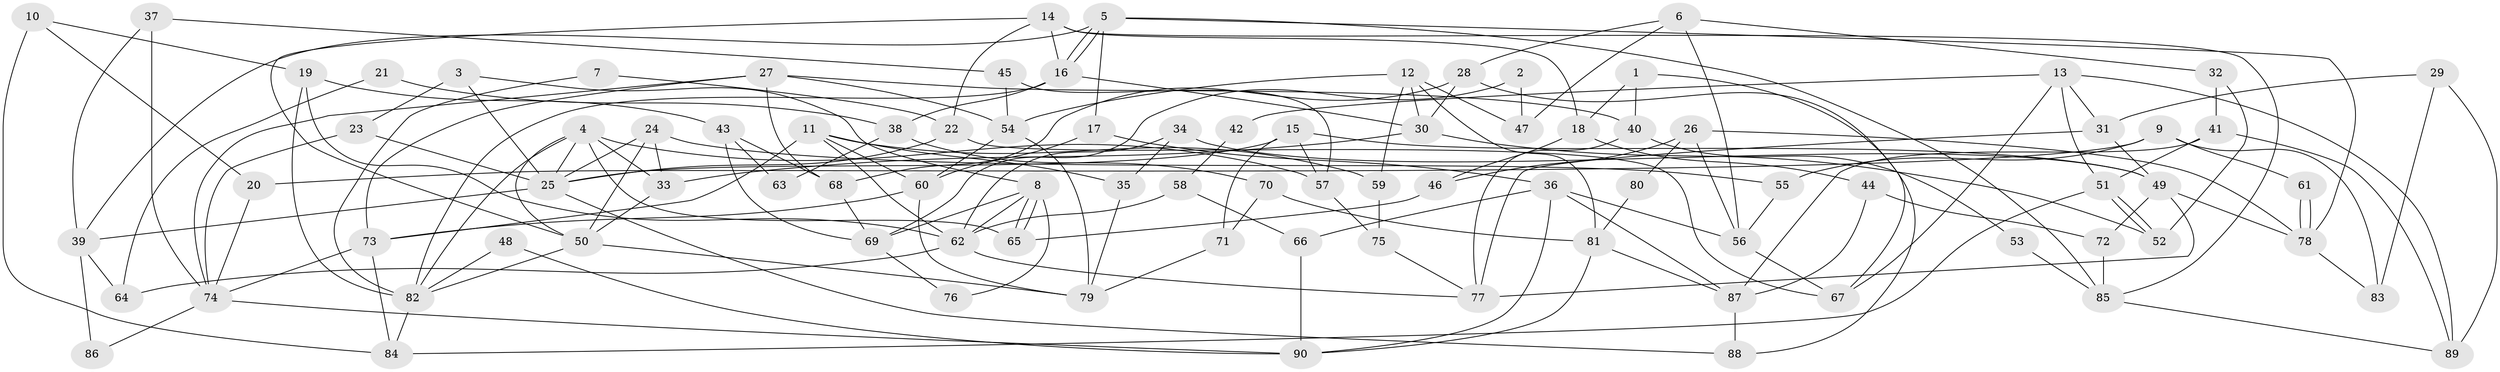 // Generated by graph-tools (version 1.1) at 2025/50/03/09/25 03:50:13]
// undirected, 90 vertices, 180 edges
graph export_dot {
graph [start="1"]
  node [color=gray90,style=filled];
  1;
  2;
  3;
  4;
  5;
  6;
  7;
  8;
  9;
  10;
  11;
  12;
  13;
  14;
  15;
  16;
  17;
  18;
  19;
  20;
  21;
  22;
  23;
  24;
  25;
  26;
  27;
  28;
  29;
  30;
  31;
  32;
  33;
  34;
  35;
  36;
  37;
  38;
  39;
  40;
  41;
  42;
  43;
  44;
  45;
  46;
  47;
  48;
  49;
  50;
  51;
  52;
  53;
  54;
  55;
  56;
  57;
  58;
  59;
  60;
  61;
  62;
  63;
  64;
  65;
  66;
  67;
  68;
  69;
  70;
  71;
  72;
  73;
  74;
  75;
  76;
  77;
  78;
  79;
  80;
  81;
  82;
  83;
  84;
  85;
  86;
  87;
  88;
  89;
  90;
  1 -- 67;
  1 -- 40;
  1 -- 18;
  2 -- 47;
  2 -- 69;
  3 -- 25;
  3 -- 8;
  3 -- 23;
  4 -- 82;
  4 -- 25;
  4 -- 33;
  4 -- 50;
  4 -- 57;
  4 -- 65;
  5 -- 16;
  5 -- 16;
  5 -- 78;
  5 -- 17;
  5 -- 39;
  5 -- 85;
  6 -- 56;
  6 -- 32;
  6 -- 28;
  6 -- 47;
  7 -- 22;
  7 -- 82;
  8 -- 62;
  8 -- 65;
  8 -- 65;
  8 -- 69;
  8 -- 76;
  9 -- 55;
  9 -- 20;
  9 -- 61;
  9 -- 83;
  10 -- 84;
  10 -- 19;
  10 -- 20;
  11 -- 73;
  11 -- 35;
  11 -- 59;
  11 -- 60;
  11 -- 62;
  12 -- 30;
  12 -- 54;
  12 -- 47;
  12 -- 59;
  12 -- 81;
  13 -- 51;
  13 -- 89;
  13 -- 31;
  13 -- 42;
  13 -- 67;
  14 -- 50;
  14 -- 18;
  14 -- 16;
  14 -- 22;
  14 -- 85;
  15 -- 57;
  15 -- 25;
  15 -- 49;
  15 -- 71;
  16 -- 30;
  16 -- 38;
  16 -- 82;
  17 -- 60;
  17 -- 36;
  18 -- 46;
  18 -- 44;
  19 -- 82;
  19 -- 62;
  19 -- 43;
  20 -- 74;
  21 -- 64;
  21 -- 38;
  22 -- 25;
  22 -- 67;
  23 -- 25;
  23 -- 74;
  24 -- 33;
  24 -- 25;
  24 -- 50;
  24 -- 55;
  25 -- 88;
  25 -- 39;
  26 -- 78;
  26 -- 56;
  26 -- 46;
  26 -- 80;
  27 -- 73;
  27 -- 68;
  27 -- 40;
  27 -- 54;
  27 -- 74;
  28 -- 30;
  28 -- 68;
  28 -- 88;
  29 -- 83;
  29 -- 31;
  29 -- 89;
  30 -- 33;
  30 -- 52;
  31 -- 49;
  31 -- 77;
  32 -- 41;
  32 -- 52;
  33 -- 50;
  34 -- 49;
  34 -- 62;
  34 -- 35;
  35 -- 79;
  36 -- 87;
  36 -- 56;
  36 -- 66;
  36 -- 90;
  37 -- 74;
  37 -- 45;
  37 -- 39;
  38 -- 70;
  38 -- 63;
  39 -- 64;
  39 -- 86;
  40 -- 77;
  40 -- 53;
  41 -- 89;
  41 -- 51;
  41 -- 87;
  42 -- 58;
  43 -- 68;
  43 -- 63;
  43 -- 69;
  44 -- 87;
  44 -- 72;
  45 -- 57;
  45 -- 54;
  46 -- 65;
  48 -- 82;
  48 -- 90;
  49 -- 72;
  49 -- 77;
  49 -- 78;
  50 -- 79;
  50 -- 82;
  51 -- 52;
  51 -- 52;
  51 -- 84;
  53 -- 85;
  54 -- 60;
  54 -- 79;
  55 -- 56;
  56 -- 67;
  57 -- 75;
  58 -- 62;
  58 -- 66;
  59 -- 75;
  60 -- 79;
  60 -- 73;
  61 -- 78;
  61 -- 78;
  62 -- 77;
  62 -- 64;
  66 -- 90;
  68 -- 69;
  69 -- 76;
  70 -- 71;
  70 -- 81;
  71 -- 79;
  72 -- 85;
  73 -- 74;
  73 -- 84;
  74 -- 86;
  74 -- 90;
  75 -- 77;
  78 -- 83;
  80 -- 81;
  81 -- 90;
  81 -- 87;
  82 -- 84;
  85 -- 89;
  87 -- 88;
}
